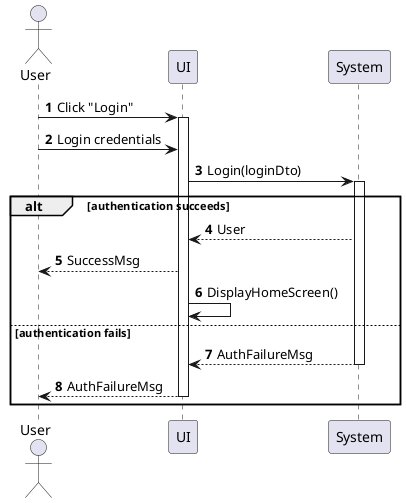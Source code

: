 @startuml my-account-login
autonumber

actor "User" as a
participant UI as f
participant System as b

a -> f : Click "Login"
activate f
a -> f : Login credentials
f -> b : Login(loginDto)
activate b

alt authentication succeeds
    b --> f : User
    f --> a : SuccessMsg
    f -> f : DisplayHomeScreen()
else authentication fails
    return AuthFailureMsg
    f --> a : AuthFailureMsg
    deactivate f
end
@enduml